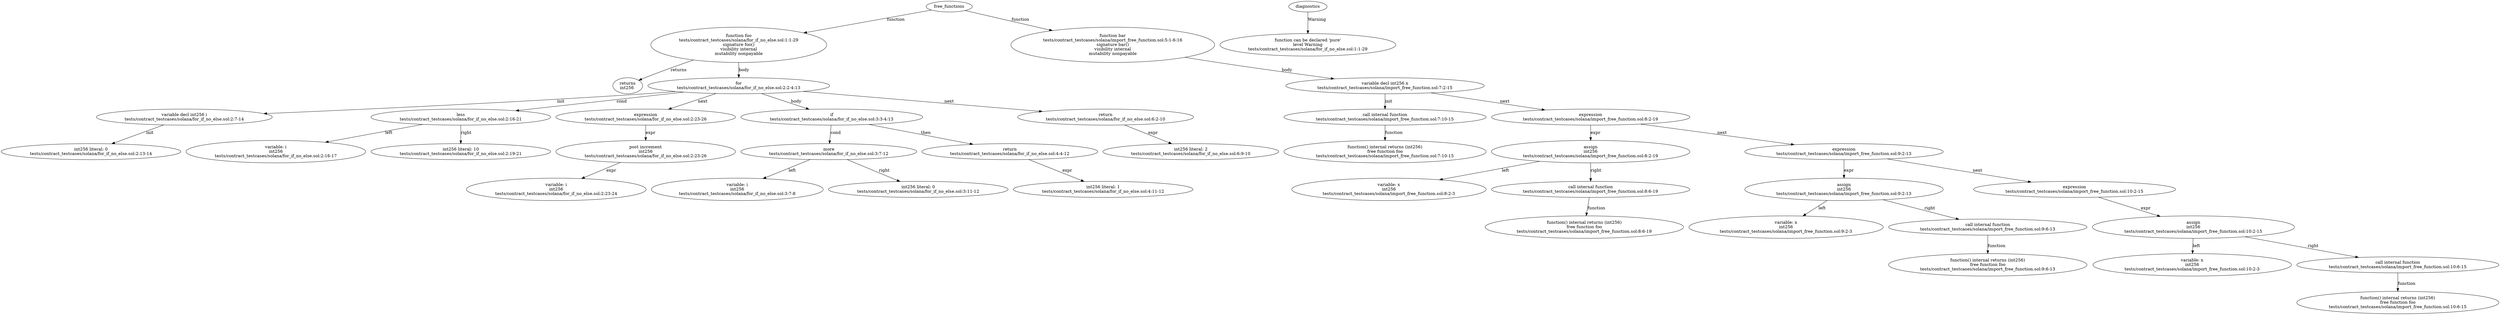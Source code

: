 strict digraph "tests/contract_testcases/solana/import_free_function.sol" {
	foo [label="function foo\ntests/contract_testcases/solana/for_if_no_else.sol:1:1-29\nsignature foo()\nvisibility internal\nmutability nonpayable"]
	returns [label="returns\nint256 "]
	for [label="for\ntests/contract_testcases/solana/for_if_no_else.sol:2:2-4:13"]
	var_decl [label="variable decl int256 i\ntests/contract_testcases/solana/for_if_no_else.sol:2:7-14"]
	number_literal [label="int256 literal: 0\ntests/contract_testcases/solana/for_if_no_else.sol:2:13-14"]
	less [label="less\ntests/contract_testcases/solana/for_if_no_else.sol:2:16-21"]
	variable [label="variable: i\nint256\ntests/contract_testcases/solana/for_if_no_else.sol:2:16-17"]
	number_literal_9 [label="int256 literal: 10\ntests/contract_testcases/solana/for_if_no_else.sol:2:19-21"]
	expr [label="expression\ntests/contract_testcases/solana/for_if_no_else.sol:2:23-26"]
	post_increment [label="post increment\nint256\ntests/contract_testcases/solana/for_if_no_else.sol:2:23-26"]
	variable_12 [label="variable: i\nint256\ntests/contract_testcases/solana/for_if_no_else.sol:2:23-24"]
	if [label="if\ntests/contract_testcases/solana/for_if_no_else.sol:3:3-4:13"]
	more [label="more\ntests/contract_testcases/solana/for_if_no_else.sol:3:7-12"]
	variable_15 [label="variable: i\nint256\ntests/contract_testcases/solana/for_if_no_else.sol:3:7-8"]
	number_literal_16 [label="int256 literal: 0\ntests/contract_testcases/solana/for_if_no_else.sol:3:11-12"]
	return [label="return\ntests/contract_testcases/solana/for_if_no_else.sol:4:4-12"]
	number_literal_18 [label="int256 literal: 1\ntests/contract_testcases/solana/for_if_no_else.sol:4:11-12"]
	return_19 [label="return\ntests/contract_testcases/solana/for_if_no_else.sol:6:2-10"]
	number_literal_20 [label="int256 literal: 2\ntests/contract_testcases/solana/for_if_no_else.sol:6:9-10"]
	bar [label="function bar\ntests/contract_testcases/solana/import_free_function.sol:5:1-6:16\nsignature bar()\nvisibility internal\nmutability nonpayable"]
	var_decl_22 [label="variable decl int256 x\ntests/contract_testcases/solana/import_free_function.sol:7:2-15"]
	call_internal_function [label="call internal function\ntests/contract_testcases/solana/import_free_function.sol:7:10-15"]
	internal_function [label="function() internal returns (int256)\nfree function foo\ntests/contract_testcases/solana/import_free_function.sol:7:10-15"]
	expr_25 [label="expression\ntests/contract_testcases/solana/import_free_function.sol:8:2-19"]
	assign [label="assign\nint256\ntests/contract_testcases/solana/import_free_function.sol:8:2-19"]
	variable_27 [label="variable: x\nint256\ntests/contract_testcases/solana/import_free_function.sol:8:2-3"]
	call_internal_function_28 [label="call internal function\ntests/contract_testcases/solana/import_free_function.sol:8:6-19"]
	internal_function_29 [label="function() internal returns (int256)\nfree function foo\ntests/contract_testcases/solana/import_free_function.sol:8:6-19"]
	expr_30 [label="expression\ntests/contract_testcases/solana/import_free_function.sol:9:2-13"]
	assign_31 [label="assign\nint256\ntests/contract_testcases/solana/import_free_function.sol:9:2-13"]
	variable_32 [label="variable: x\nint256\ntests/contract_testcases/solana/import_free_function.sol:9:2-3"]
	call_internal_function_33 [label="call internal function\ntests/contract_testcases/solana/import_free_function.sol:9:6-13"]
	internal_function_34 [label="function() internal returns (int256)\nfree function foo\ntests/contract_testcases/solana/import_free_function.sol:9:6-13"]
	expr_35 [label="expression\ntests/contract_testcases/solana/import_free_function.sol:10:2-15"]
	assign_36 [label="assign\nint256\ntests/contract_testcases/solana/import_free_function.sol:10:2-15"]
	variable_37 [label="variable: x\nint256\ntests/contract_testcases/solana/import_free_function.sol:10:2-3"]
	call_internal_function_38 [label="call internal function\ntests/contract_testcases/solana/import_free_function.sol:10:6-15"]
	internal_function_39 [label="function() internal returns (int256)\nfree function foo\ntests/contract_testcases/solana/import_free_function.sol:10:6-15"]
	diagnostic [label="function can be declared 'pure'\nlevel Warning\ntests/contract_testcases/solana/for_if_no_else.sol:1:1-29"]
	free_functions -> foo [label="function"]
	foo -> returns [label="returns"]
	foo -> for [label="body"]
	for -> var_decl [label="init"]
	var_decl -> number_literal [label="init"]
	for -> less [label="cond"]
	less -> variable [label="left"]
	less -> number_literal_9 [label="right"]
	for -> expr [label="next"]
	expr -> post_increment [label="expr"]
	post_increment -> variable_12 [label="expr"]
	for -> if [label="body"]
	if -> more [label="cond"]
	more -> variable_15 [label="left"]
	more -> number_literal_16 [label="right"]
	if -> return [label="then"]
	return -> number_literal_18 [label="expr"]
	for -> return_19 [label="next"]
	return_19 -> number_literal_20 [label="expr"]
	free_functions -> bar [label="function"]
	bar -> var_decl_22 [label="body"]
	var_decl_22 -> call_internal_function [label="init"]
	call_internal_function -> internal_function [label="function"]
	var_decl_22 -> expr_25 [label="next"]
	expr_25 -> assign [label="expr"]
	assign -> variable_27 [label="left"]
	assign -> call_internal_function_28 [label="right"]
	call_internal_function_28 -> internal_function_29 [label="function"]
	expr_25 -> expr_30 [label="next"]
	expr_30 -> assign_31 [label="expr"]
	assign_31 -> variable_32 [label="left"]
	assign_31 -> call_internal_function_33 [label="right"]
	call_internal_function_33 -> internal_function_34 [label="function"]
	expr_30 -> expr_35 [label="next"]
	expr_35 -> assign_36 [label="expr"]
	assign_36 -> variable_37 [label="left"]
	assign_36 -> call_internal_function_38 [label="right"]
	call_internal_function_38 -> internal_function_39 [label="function"]
	diagnostics -> diagnostic [label="Warning"]
}
